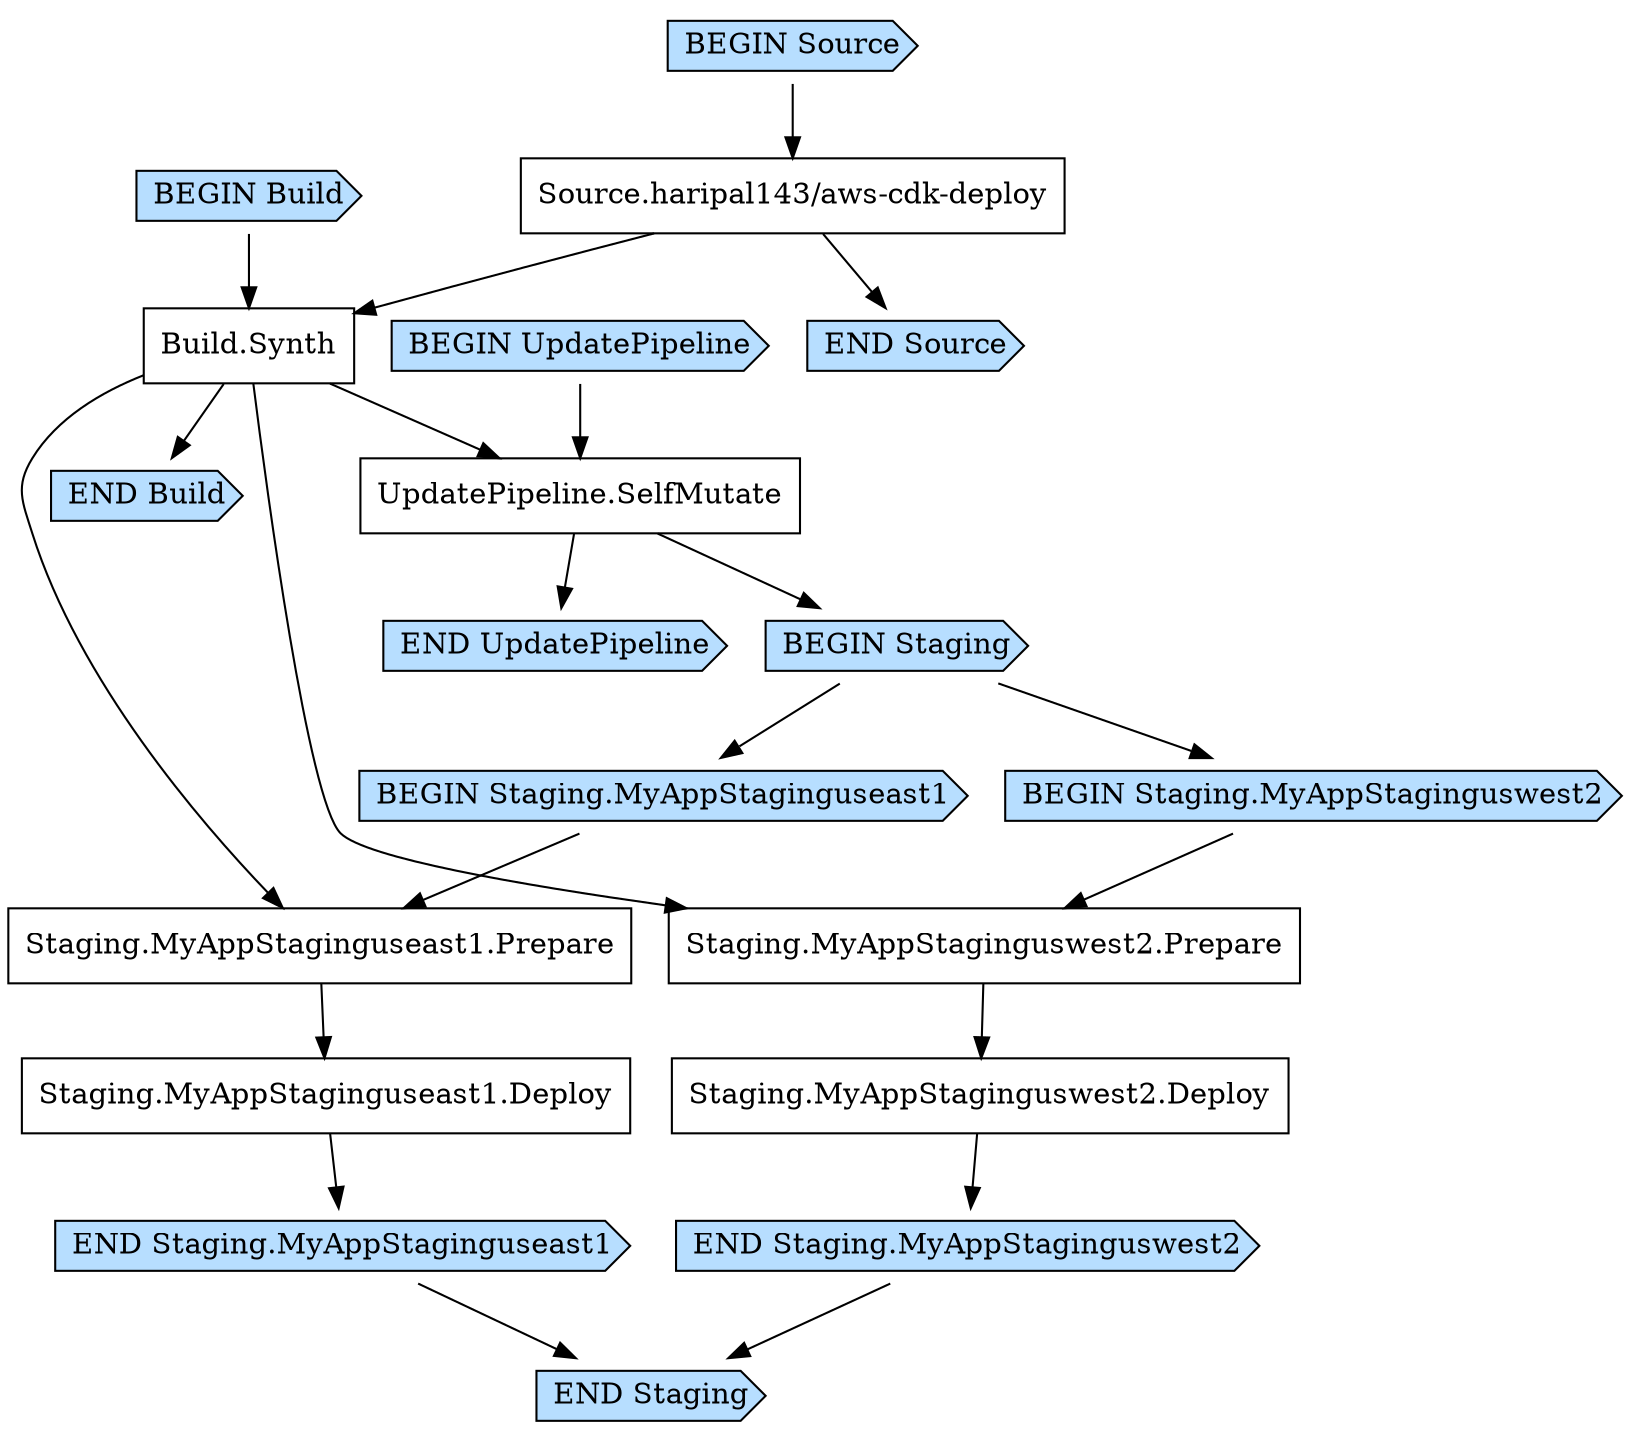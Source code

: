 digraph G {
  # Arrows represent an "unlocks" relationship (opposite of dependency). So chosen
  # because the layout looks more natural that way.
  # To represent subgraph dependencies, subgraphs are represented by BEGIN/END nodes.
  # To render: `dot -Tsvg MyAppPipelineABE64D54.dot > graph.svg`, open in a browser.
  node [shape="box"];
"BEGIN Build" [shape="cds", style="filled", fillcolor="#b7deff"];
"END Build" [shape="cds", style="filled", fillcolor="#b7deff"];
"Build.Synth";
"Source.haripal143/aws-cdk-deploy" -> "Build.Synth";
"BEGIN Build" -> "Build.Synth";
"Build.Synth" -> "END Build";
"BEGIN UpdatePipeline" [shape="cds", style="filled", fillcolor="#b7deff"];
"END UpdatePipeline" [shape="cds", style="filled", fillcolor="#b7deff"];
"UpdatePipeline.SelfMutate";
"Build.Synth" -> "UpdatePipeline.SelfMutate";
"BEGIN UpdatePipeline" -> "UpdatePipeline.SelfMutate";
"UpdatePipeline.SelfMutate" -> "END UpdatePipeline";
"BEGIN Staging" [shape="cds", style="filled", fillcolor="#b7deff"];
"END Staging" [shape="cds", style="filled", fillcolor="#b7deff"];
"UpdatePipeline.SelfMutate" -> "BEGIN Staging";
"BEGIN Staging.MyAppStaginguseast1" [shape="cds", style="filled", fillcolor="#b7deff"];
"END Staging.MyAppStaginguseast1" [shape="cds", style="filled", fillcolor="#b7deff"];
"Staging.MyAppStaginguseast1.Deploy";
"Staging.MyAppStaginguseast1.Prepare" -> "Staging.MyAppStaginguseast1.Deploy";
"Staging.MyAppStaginguseast1.Prepare";
"Build.Synth" -> "Staging.MyAppStaginguseast1.Prepare";
"BEGIN Staging.MyAppStaginguseast1" -> "Staging.MyAppStaginguseast1.Prepare";
"Staging.MyAppStaginguseast1.Deploy" -> "END Staging.MyAppStaginguseast1";
"BEGIN Staging.MyAppStaginguswest2" [shape="cds", style="filled", fillcolor="#b7deff"];
"END Staging.MyAppStaginguswest2" [shape="cds", style="filled", fillcolor="#b7deff"];
"Staging.MyAppStaginguswest2.Deploy";
"Staging.MyAppStaginguswest2.Prepare" -> "Staging.MyAppStaginguswest2.Deploy";
"Staging.MyAppStaginguswest2.Prepare";
"Build.Synth" -> "Staging.MyAppStaginguswest2.Prepare";
"BEGIN Staging.MyAppStaginguswest2" -> "Staging.MyAppStaginguswest2.Prepare";
"Staging.MyAppStaginguswest2.Deploy" -> "END Staging.MyAppStaginguswest2";
"BEGIN Staging" -> "BEGIN Staging.MyAppStaginguseast1";
"BEGIN Staging" -> "BEGIN Staging.MyAppStaginguswest2";
"END Staging.MyAppStaginguseast1" -> "END Staging";
"END Staging.MyAppStaginguswest2" -> "END Staging";
"BEGIN Source" [shape="cds", style="filled", fillcolor="#b7deff"];
"END Source" [shape="cds", style="filled", fillcolor="#b7deff"];
"Source.haripal143/aws-cdk-deploy";
"BEGIN Source" -> "Source.haripal143/aws-cdk-deploy";
"Source.haripal143/aws-cdk-deploy" -> "END Source";
}